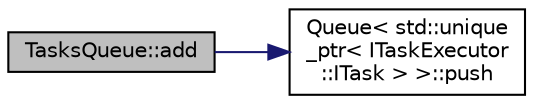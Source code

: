 digraph "TasksQueue::add"
{
 // LATEX_PDF_SIZE
  edge [fontname="Helvetica",fontsize="10",labelfontname="Helvetica",labelfontsize="10"];
  node [fontname="Helvetica",fontsize="10",shape=record];
  rankdir="LR";
  Node1 [label="TasksQueue::add",height=0.2,width=0.4,color="black", fillcolor="grey75", style="filled", fontcolor="black",tooltip=" "];
  Node1 -> Node2 [color="midnightblue",fontsize="10",style="solid",fontname="Helvetica"];
  Node2 [label="Queue\< std::unique\l_ptr\< ITaskExecutor\l::ITask \> \>::push",height=0.2,width=0.4,color="black", fillcolor="white", style="filled",URL="$class_queue.html#a9c6a1d0575f7d678f7c374988377d847",tooltip="Insert new task to queue."];
}
